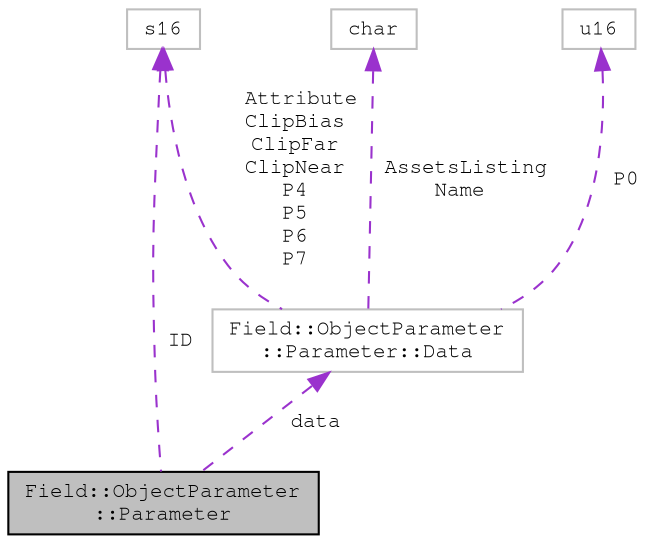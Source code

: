 digraph "Field::ObjectParameter::Parameter"
{
 // LATEX_PDF_SIZE
  edge [fontname="FreeMono",fontsize="10",labelfontname="FreeMono",labelfontsize="10"];
  node [fontname="FreeMono",fontsize="10",shape=record];
  Node1 [label="Field::ObjectParameter\l::Parameter",height=0.2,width=0.4,color="black", fillcolor="grey75", style="filled", fontcolor="black",tooltip="sizeof=0x74"];
  Node2 -> Node1 [dir="back",color="darkorchid3",fontsize="10",style="dashed",label=" ID" ,fontname="FreeMono"];
  Node2 [label="s16",height=0.2,width=0.4,color="grey75", fillcolor="white", style="filled",tooltip=" "];
  Node3 -> Node1 [dir="back",color="darkorchid3",fontsize="10",style="dashed",label=" data" ,fontname="FreeMono"];
  Node3 [label="Field::ObjectParameter\l::Parameter::Data",height=0.2,width=0.4,color="grey75", fillcolor="white", style="filled",URL="$class_field_1_1_object_parameter.html#struct_field_1_1_object_parameter_1_1_parameter_1_1_data",tooltip=" "];
  Node4 -> Node3 [dir="back",color="darkorchid3",fontsize="10",style="dashed",label=" AssetsListing\nName" ,fontname="FreeMono"];
  Node4 [label="char",height=0.2,width=0.4,color="grey75", fillcolor="white", style="filled",tooltip=" "];
  Node5 -> Node3 [dir="back",color="darkorchid3",fontsize="10",style="dashed",label=" P0" ,fontname="FreeMono"];
  Node5 [label="u16",height=0.2,width=0.4,color="grey75", fillcolor="white", style="filled",URL="$classu16.html",tooltip=" "];
  Node2 -> Node3 [dir="back",color="darkorchid3",fontsize="10",style="dashed",label=" Attribute\nClipBias\nClipFar\nClipNear\nP4\nP5\nP6\nP7" ,fontname="FreeMono"];
}
